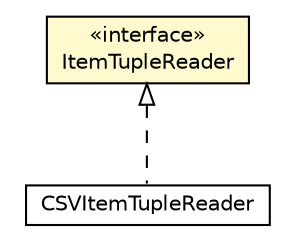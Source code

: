 #!/usr/local/bin/dot
#
# Class diagram 
# Generated by UMLGraph version 5.2 (http://www.umlgraph.org/)
#

digraph G {
	edge [fontname="Helvetica",fontsize=10,labelfontname="Helvetica",labelfontsize=10];
	node [fontname="Helvetica",fontsize=10,shape=plaintext];
	nodesep=0.25;
	ranksep=0.5;
	// com.isnotworking.recfwk.io.CSVItemTupleReader
	c402 [label=<<table title="com.isnotworking.recfwk.io.CSVItemTupleReader" border="0" cellborder="1" cellspacing="0" cellpadding="2" port="p" href="../io/CSVItemTupleReader.html">
		<tr><td><table border="0" cellspacing="0" cellpadding="1">
<tr><td align="center" balign="center"> CSVItemTupleReader </td></tr>
		</table></td></tr>
		</table>>, fontname="Helvetica", fontcolor="black", fontsize=10.0];
	// com.isnotworking.recfwk.model.ItemTupleReader
	c407 [label=<<table title="com.isnotworking.recfwk.model.ItemTupleReader" border="0" cellborder="1" cellspacing="0" cellpadding="2" port="p" bgcolor="lemonChiffon" href="./ItemTupleReader.html">
		<tr><td><table border="0" cellspacing="0" cellpadding="1">
<tr><td align="center" balign="center"> &#171;interface&#187; </td></tr>
<tr><td align="center" balign="center"> ItemTupleReader </td></tr>
		</table></td></tr>
		</table>>, fontname="Helvetica", fontcolor="black", fontsize=10.0];
	//com.isnotworking.recfwk.io.CSVItemTupleReader implements com.isnotworking.recfwk.model.ItemTupleReader
	c407:p -> c402:p [dir=back,arrowtail=empty,style=dashed];
}

